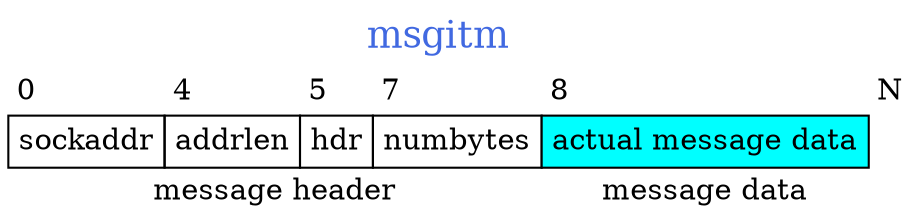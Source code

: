 digraph data_flow {
	msgitem [shape=none, margin=0, label=<
		<TABLE BORDER="0" CELLBORDER="1" CELLSPACING="0" CELLPADDING="4">
		<TR><TD COLSPAN="16" BORDER="0"><FONT COLOR="royalblue" POINT-SIZE="18.0"> msgitm </FONT></TD>
		</TR>
		<TR><TD COLSPAN="4" BORDER = "0" ALIGN="LEFT">0 </TD>
			<TD COLSPAN="1" BORDER = "0" ALIGN="LEFT">4 </TD>
			<TD COLSPAN="2" BORDER = "0" ALIGN="LEFT">5 </TD>
			<TD COLSPAN="1" BORDER = "0" ALIGN="LEFT">7 </TD>
			<TD COLSPAN="8" BORDER = "0" ALIGN="LEFT">8 </TD>
			<TD BORDER="0" ALIGN="LEFT">N</TD>
		</TR>
		<TR><TD COLSPAN="4">sockaddr</TD>
		    <TD COLSPAN="1">addrlen</TD>
			<TD COLSPAN="2">hdr</TD>
			<TD COLSPAN="1">numbytes</TD>
			<TD COLSPAN="8" BGCOLOR="cyan" PORT="TheData">actual message data</TD>
		</TR>
		<TR><TD COLSPAN="8" BORDER="0">message header</TD>
		    <TD COLSPAN="8" BORDER="0">message data</TD>
		</TR>
		</TABLE>>];
}
